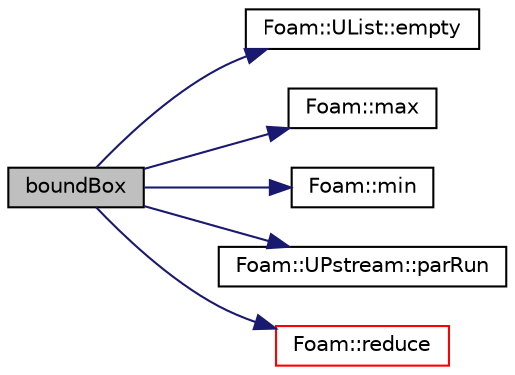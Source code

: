 digraph "boundBox"
{
  bgcolor="transparent";
  edge [fontname="Helvetica",fontsize="10",labelfontname="Helvetica",labelfontsize="10"];
  node [fontname="Helvetica",fontsize="10",shape=record];
  rankdir="LR";
  Node1 [label="boundBox",height=0.2,width=0.4,color="black", fillcolor="grey75", style="filled", fontcolor="black"];
  Node1 -> Node2 [color="midnightblue",fontsize="10",style="solid",fontname="Helvetica"];
  Node2 [label="Foam::UList::empty",height=0.2,width=0.4,color="black",URL="$a02828.html#ac6e61de369e994009e36f344f99c15ad",tooltip="Return true if the UList is empty (ie, size() is zero). "];
  Node1 -> Node3 [color="midnightblue",fontsize="10",style="solid",fontname="Helvetica"];
  Node3 [label="Foam::max",height=0.2,width=0.4,color="black",URL="$a10958.html#ac993e906cf2774ae77e666bc24e81733"];
  Node1 -> Node4 [color="midnightblue",fontsize="10",style="solid",fontname="Helvetica"];
  Node4 [label="Foam::min",height=0.2,width=0.4,color="black",URL="$a10958.html#a253e112ad2d56d96230ff39ea7f442dc"];
  Node1 -> Node5 [color="midnightblue",fontsize="10",style="solid",fontname="Helvetica"];
  Node5 [label="Foam::UPstream::parRun",height=0.2,width=0.4,color="black",URL="$a02859.html#adbb27f04b5705440fb8b09f278059011",tooltip="Is this a parallel run? "];
  Node1 -> Node6 [color="midnightblue",fontsize="10",style="solid",fontname="Helvetica"];
  Node6 [label="Foam::reduce",height=0.2,width=0.4,color="red",URL="$a10958.html#a7ffd6af4acc2eb9ba72ee296b5ecda23"];
}
